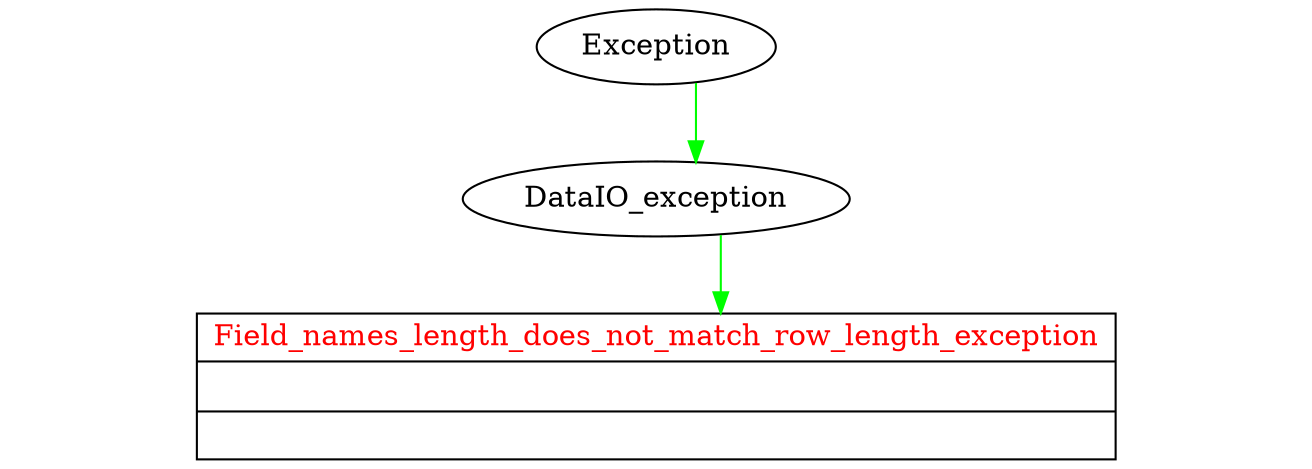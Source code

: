 digraph "classes" {
charset="utf-8"
nodesep=0.5;
rankdir="TB";
edge [ constraint=False ];
splines="ortho";
"Field_names_length_does_not_match_row_length_exception" [fontcolor="red", label="{Field_names_length_does_not_match_row_length_exception|\l|}", shape="record"];

"_d0" [label="_d0", shape="record" style=invis];
"_d2" [label="_d2", shape="record" style=invis];
"_d4" [label="_d4", shape="record" style=invis];
"_d1" [label="_d1", shape="record" style=invis];
"_d3" [label="_d3", shape="record" style=invis];
"_d5" [label="_d5", shape="record" style=invis];

{rank= tb "_d0"->"_d2"->"_d4" [constraint=true style=invis]};
{rank= tb "Exception"->"DataIO_exception"->"Field_names_length_does_not_match_row_length_exception" [constraint=true style=invis]};
{rank= tb "_d1"->"_d3"->"_d5" [constraint=true style=invis]};
{rank= same _d2->DataIO_exception->_d3 [constraint=True style=invis]};
"Exception"->"DataIO_exception" [color="green"];
"DataIO_exception"->"Field_names_length_does_not_match_row_length_exception" [color="green"];
}